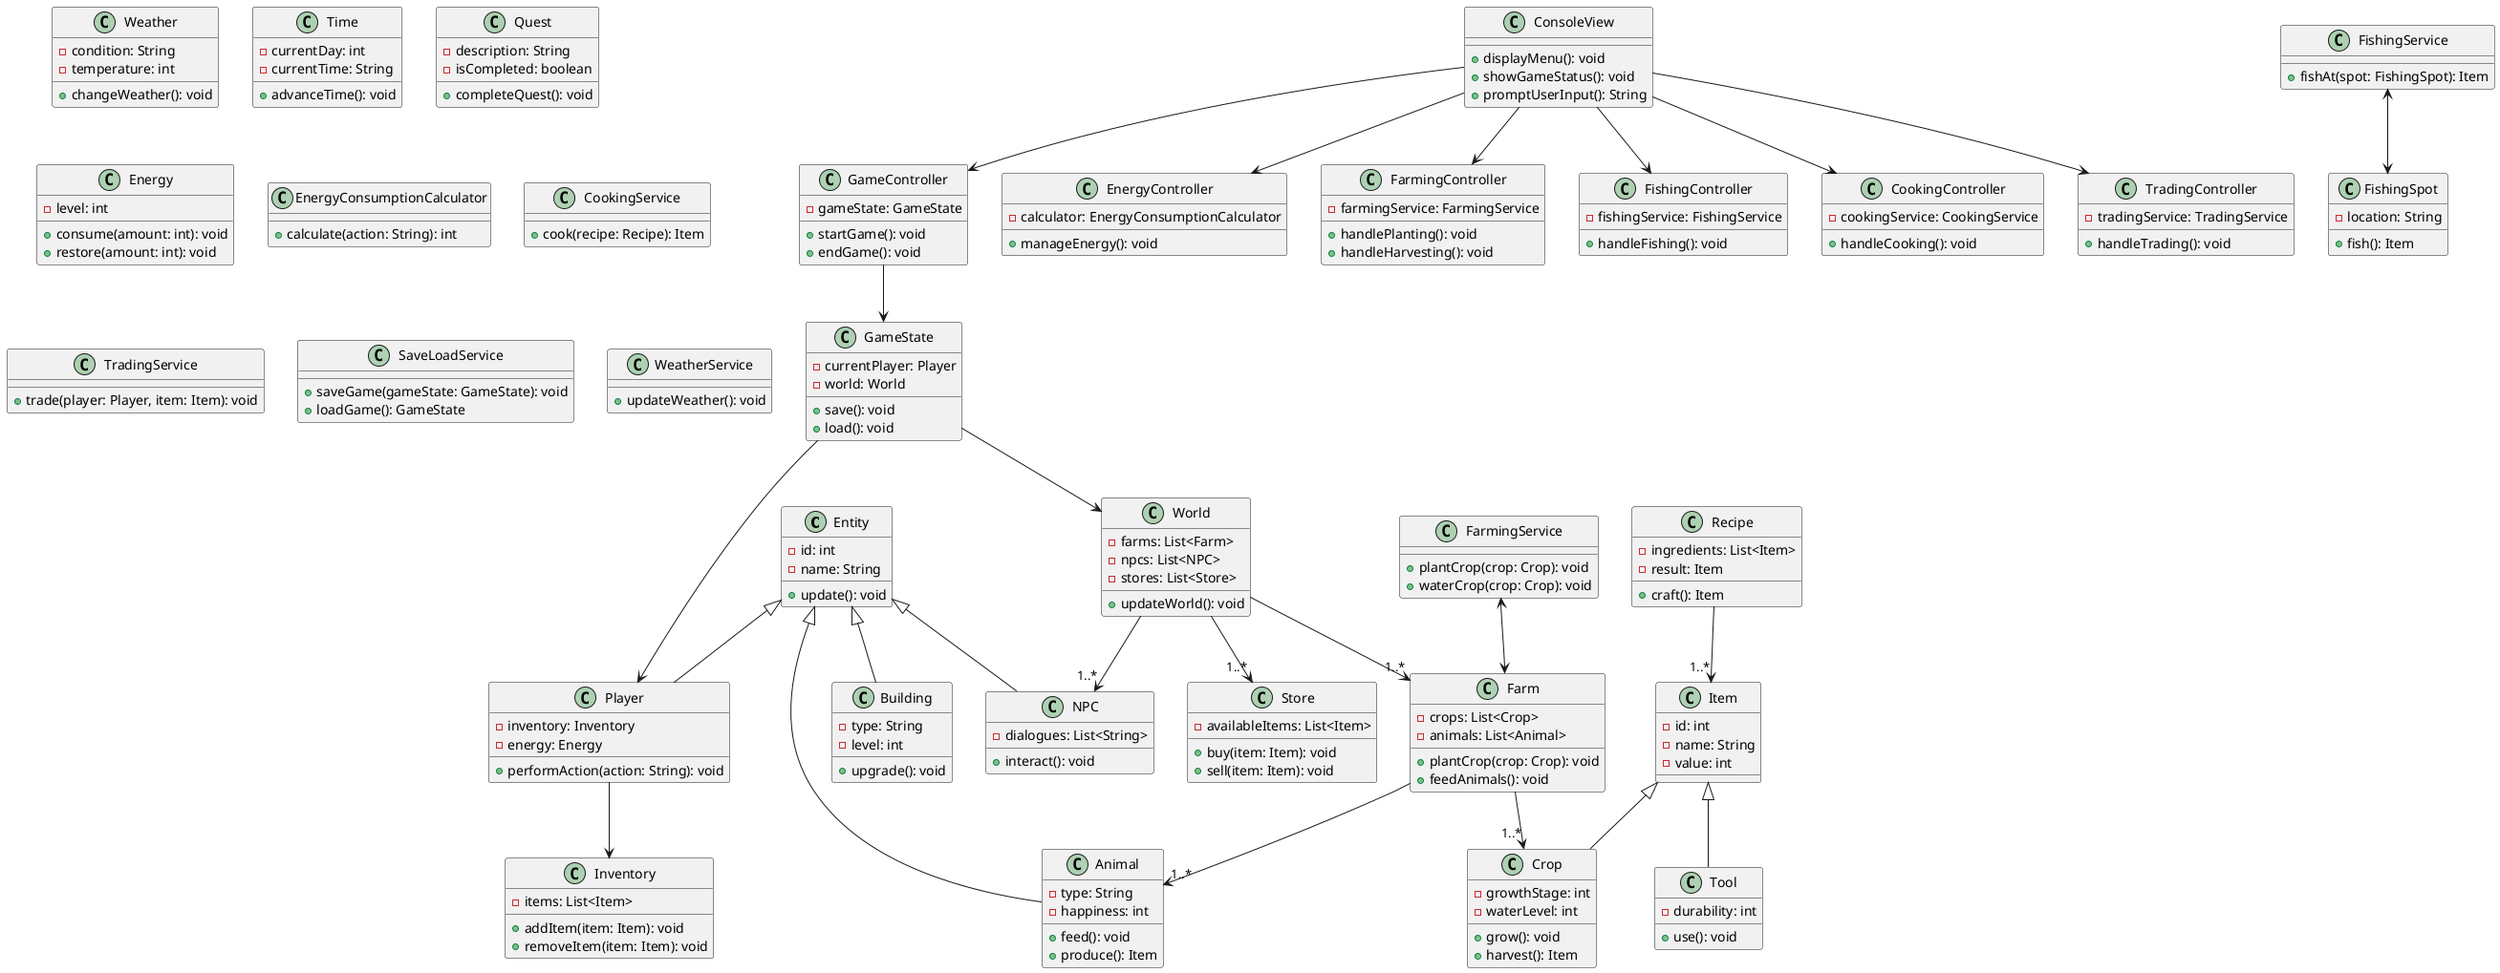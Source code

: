 @startuml

' Entity class
class Entity {
  - id: int
  - name: String
  + update(): void
}

' Inheritance Hierarchy
Entity <|-- Player
Entity <|-- NPC
Entity <|-- Animal
Entity <|-- Building

' Player class
class Player {
  - inventory: Inventory
  - energy: Energy
  + performAction(action: String): void
}

' NPC class
class NPC {
  - dialogues: List<String>
  + interact(): void
}

' Animal class
class Animal {
  - type: String
  - happiness: int
  + feed(): void
  + produce(): Item
}

' Item class
class Item {
  - id: int
  - name: String
  - value: int
}

' Tool and Crop inherit from Item
Item <|-- Tool
Item <|-- Crop

' Tool class
class Tool {
  - durability: int
  + use(): void
}

' Crop class
class Crop {
  - growthStage: int
  - waterLevel: int
  + grow(): void
  + harvest(): Item
}

' Building class
class Building {
  - type: String
  - level: int
  + upgrade(): void
}

' Weather class
class Weather {
  - condition: String
  - temperature: int
  + changeWeather(): void
}

' Time class
class Time {
  - currentDay: int
  - currentTime: String
  + advanceTime(): void
}

' Quest class
class Quest {
  - description: String
  - isCompleted: boolean
  + completeQuest(): void
}

' Inventory class
class Inventory {
  - items: List<Item>
  + addItem(item: Item): void
  + removeItem(item: Item): void
}

' Farm class
class Farm {
  - crops: List<Crop>
  - animals: List<Animal>
  + plantCrop(crop: Crop): void
  + feedAnimals(): void
}

' FishingSpot class
class FishingSpot {
  - location: String
  + fish(): Item
}

' Recipe class
class Recipe {
  - ingredients: List<Item>
  - result: Item
  + craft(): Item
}

' Store class
class Store {
  - availableItems: List<Item>
  + buy(item: Item): void
  + sell(item: Item): void
}

' Energy class
class Energy {
  - level: int
  + consume(amount: int): void
  + restore(amount: int): void
}

' World class
class World {
  - farms: List<Farm>
  - npcs: List<NPC>
  - stores: List<Store>
  + updateWorld(): void
}

' GameState class
class GameState {
  - currentPlayer: Player
  - world: World
  + save(): void
  + load(): void
}

' EnergyConsumptionCalculator class
class EnergyConsumptionCalculator {
  + calculate(action: String): int
}

' FarmingService class
class FarmingService {
  + plantCrop(crop: Crop): void
  + waterCrop(crop: Crop): void
}

' FishingService class
class FishingService {
  + fishAt(spot: FishingSpot): Item
}

' CookingService class
class CookingService {
  + cook(recipe: Recipe): Item
}

' TradingService class
class TradingService {
  + trade(player: Player, item: Item): void
}

' SaveLoadService class
class SaveLoadService {
  + saveGame(gameState: GameState): void
  + loadGame(): GameState
}

' WeatherService class
class WeatherService {
  + updateWeather(): void
}

' GameController class
class GameController {
  - gameState: GameState
  + startGame(): void
  + endGame(): void
}

' EnergyController class
class EnergyController {
  - calculator: EnergyConsumptionCalculator
  + manageEnergy(): void
}

' FarmingController class
class FarmingController {
  - farmingService: FarmingService
  + handlePlanting(): void
  + handleHarvesting(): void
}

' FishingController class
class FishingController {
  - fishingService: FishingService
  + handleFishing(): void
}

' CookingController class
class CookingController {
  - cookingService: CookingService
  + handleCooking(): void
}

' TradingController class
class TradingController {
  - tradingService: TradingService
  + handleTrading(): void
}

' ConsoleView class
class ConsoleView {
  + displayMenu(): void
  + showGameStatus(): void
  + promptUserInput(): String
}

' Associations (Composition / Aggregation / Associations)
Player --> Inventory
Farm --> "1..*" Crop
Farm --> "1..*" Animal
GameState --> World
GameState --> Player
World --> "1..*" Farm
World --> "1..*" NPC
World --> "1..*" Store
Recipe --> "1..*" Item
FarmingService <--> Farm
FishingService <--> FishingSpot
GameController --> GameState
ConsoleView --> GameController
ConsoleView --> EnergyController
ConsoleView --> FarmingController
ConsoleView --> FishingController
ConsoleView --> CookingController
ConsoleView --> TradingController

@enduml
